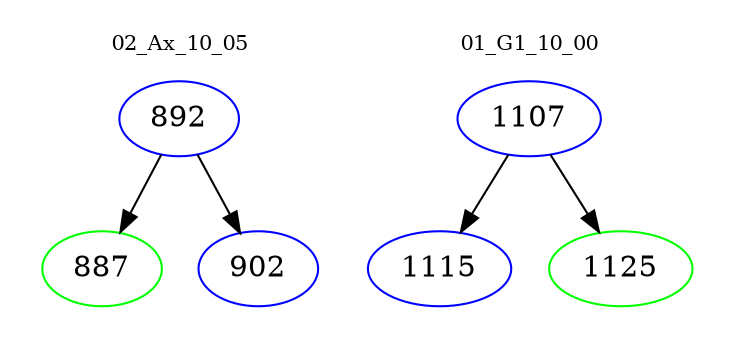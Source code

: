 digraph{
subgraph cluster_0 {
color = white
label = "02_Ax_10_05";
fontsize=10;
T0_892 [label="892", color="blue"]
T0_892 -> T0_887 [color="black"]
T0_887 [label="887", color="green"]
T0_892 -> T0_902 [color="black"]
T0_902 [label="902", color="blue"]
}
subgraph cluster_1 {
color = white
label = "01_G1_10_00";
fontsize=10;
T1_1107 [label="1107", color="blue"]
T1_1107 -> T1_1115 [color="black"]
T1_1115 [label="1115", color="blue"]
T1_1107 -> T1_1125 [color="black"]
T1_1125 [label="1125", color="green"]
}
}
